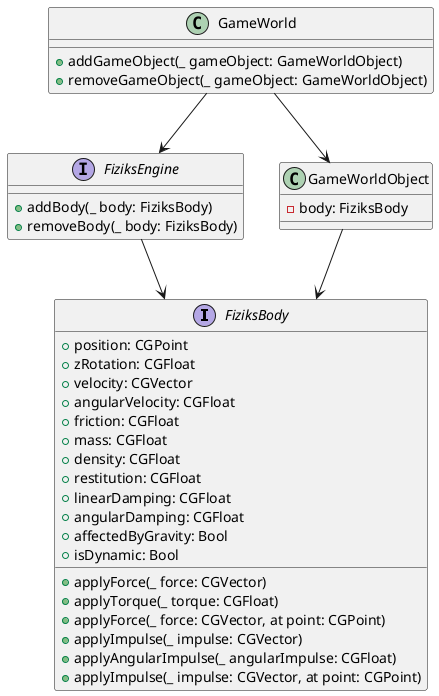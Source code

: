 @startuml
interface FiziksBody {
  + position: CGPoint
  + zRotation: CGFloat
  + velocity: CGVector
  + angularVelocity: CGFloat
  + friction: CGFloat
  + mass: CGFloat
  + density: CGFloat
  + restitution: CGFloat
  + linearDamping: CGFloat
  + angularDamping: CGFloat
  + affectedByGravity: Bool
  + isDynamic: Bool
  + applyForce(_ force: CGVector)
  + applyTorque(_ torque: CGFloat)
  + applyForce(_ force: CGVector, at point: CGPoint)
  + applyImpulse(_ impulse: CGVector)
  + applyAngularImpulse(_ angularImpulse: CGFloat)
  + applyImpulse(_ impulse: CGVector, at point: CGPoint)
}

interface FiziksEngine {
  + addBody(_ body: FiziksBody)
  + removeBody(_ body: FiziksBody)
}

class GameWorldObject {
  - body: FiziksBody
}

class GameWorld {
  + addGameObject(_ gameObject: GameWorldObject)
  + removeGameObject(_ gameObject: GameWorldObject)
}

GameWorld --> FiziksEngine
FiziksEngine --> FiziksBody
GameWorldObject --> FiziksBody
GameWorld --> GameWorldObject
@enduml